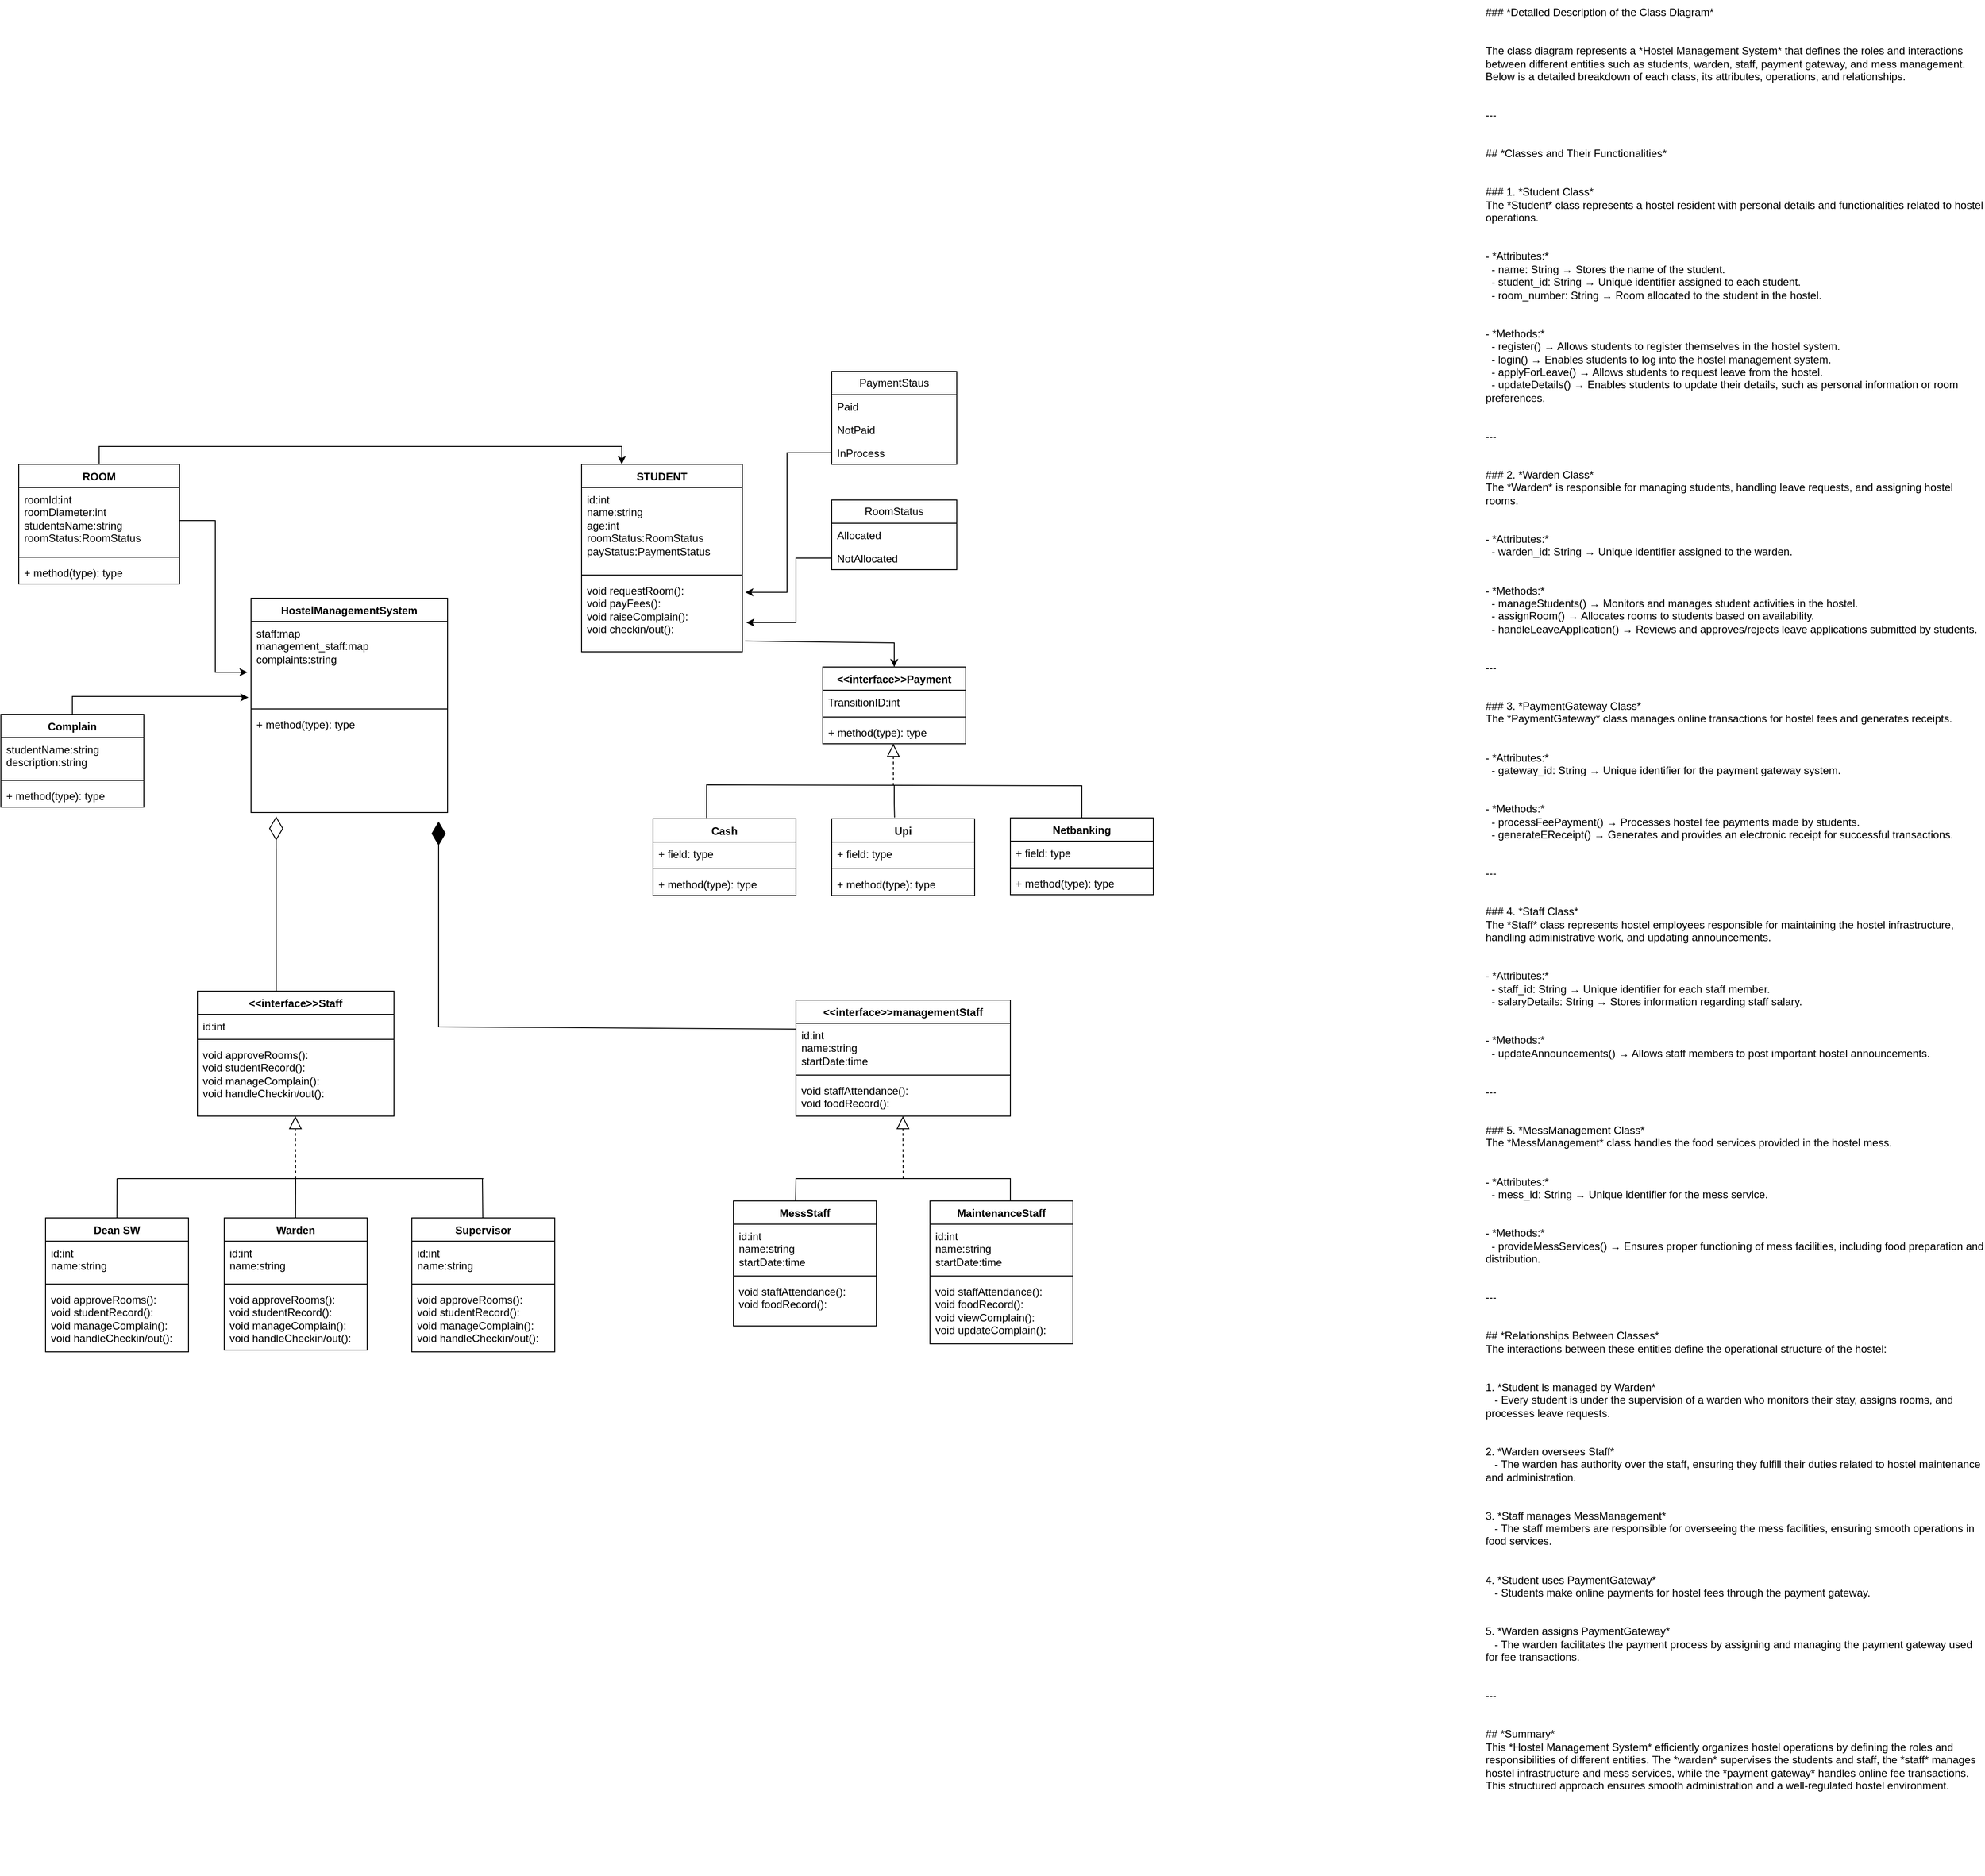 <mxfile version="26.1.3">
  <diagram name="Page-1" id="gjvbpXIEJddazEKAtwgd">
    <mxGraphModel dx="2564" dy="2354" grid="1" gridSize="10" guides="1" tooltips="1" connect="1" arrows="1" fold="1" page="1" pageScale="1" pageWidth="850" pageHeight="1100" math="0" shadow="0">
      <root>
        <mxCell id="0" />
        <mxCell id="1" parent="0" />
        <mxCell id="J322TNgrNjUC8HG3I5kC-1" value="STUDENT&lt;div&gt;&lt;br&gt;&lt;/div&gt;" style="swimlane;fontStyle=1;align=center;verticalAlign=top;childLayout=stackLayout;horizontal=1;startSize=26;horizontalStack=0;resizeParent=1;resizeParentMax=0;resizeLast=0;collapsible=1;marginBottom=0;whiteSpace=wrap;html=1;" parent="1" vertex="1">
          <mxGeometry x="1280" y="-480" width="180" height="210" as="geometry" />
        </mxCell>
        <mxCell id="J322TNgrNjUC8HG3I5kC-2" value="id:int&lt;div&gt;name:string&lt;/div&gt;&lt;div&gt;age:int&lt;/div&gt;&lt;div&gt;roomStatus:RoomStatus&lt;/div&gt;&lt;div&gt;payStatus:PaymentStatus&lt;/div&gt;&lt;div&gt;&lt;br&gt;&lt;/div&gt;" style="text;strokeColor=none;fillColor=none;align=left;verticalAlign=top;spacingLeft=4;spacingRight=4;overflow=hidden;rotatable=0;points=[[0,0.5],[1,0.5]];portConstraint=eastwest;whiteSpace=wrap;html=1;" parent="J322TNgrNjUC8HG3I5kC-1" vertex="1">
          <mxGeometry y="26" width="180" height="94" as="geometry" />
        </mxCell>
        <mxCell id="J322TNgrNjUC8HG3I5kC-3" value="" style="line;strokeWidth=1;fillColor=none;align=left;verticalAlign=middle;spacingTop=-1;spacingLeft=3;spacingRight=3;rotatable=0;labelPosition=right;points=[];portConstraint=eastwest;strokeColor=inherit;" parent="J322TNgrNjUC8HG3I5kC-1" vertex="1">
          <mxGeometry y="120" width="180" height="8" as="geometry" />
        </mxCell>
        <mxCell id="J322TNgrNjUC8HG3I5kC-4" value="void requestRoom():&lt;div&gt;void payFees():&lt;/div&gt;&lt;div&gt;void raiseComplain():&lt;/div&gt;&lt;div&gt;void checkin/out():&lt;/div&gt;&lt;div&gt;&lt;br&gt;&lt;/div&gt;" style="text;strokeColor=none;fillColor=none;align=left;verticalAlign=top;spacingLeft=4;spacingRight=4;overflow=hidden;rotatable=0;points=[[0,0.5],[1,0.5]];portConstraint=eastwest;whiteSpace=wrap;html=1;" parent="J322TNgrNjUC8HG3I5kC-1" vertex="1">
          <mxGeometry y="128" width="180" height="82" as="geometry" />
        </mxCell>
        <mxCell id="J322TNgrNjUC8HG3I5kC-6" value="&amp;lt;&amp;lt;interface&amp;gt;&amp;gt;Staff" style="swimlane;fontStyle=1;align=center;verticalAlign=top;childLayout=stackLayout;horizontal=1;startSize=26;horizontalStack=0;resizeParent=1;resizeParentMax=0;resizeLast=0;collapsible=1;marginBottom=0;whiteSpace=wrap;html=1;" parent="1" vertex="1">
          <mxGeometry x="850" y="110" width="220" height="140" as="geometry" />
        </mxCell>
        <mxCell id="J322TNgrNjUC8HG3I5kC-7" value="id:int&lt;div&gt;&lt;br&gt;&lt;/div&gt;" style="text;strokeColor=none;fillColor=none;align=left;verticalAlign=top;spacingLeft=4;spacingRight=4;overflow=hidden;rotatable=0;points=[[0,0.5],[1,0.5]];portConstraint=eastwest;whiteSpace=wrap;html=1;" parent="J322TNgrNjUC8HG3I5kC-6" vertex="1">
          <mxGeometry y="26" width="220" height="24" as="geometry" />
        </mxCell>
        <mxCell id="J322TNgrNjUC8HG3I5kC-8" value="" style="line;strokeWidth=1;fillColor=none;align=left;verticalAlign=middle;spacingTop=-1;spacingLeft=3;spacingRight=3;rotatable=0;labelPosition=right;points=[];portConstraint=eastwest;strokeColor=inherit;" parent="J322TNgrNjUC8HG3I5kC-6" vertex="1">
          <mxGeometry y="50" width="220" height="8" as="geometry" />
        </mxCell>
        <mxCell id="J322TNgrNjUC8HG3I5kC-9" value="void approveRooms():&lt;div&gt;void studentRecord():&lt;/div&gt;&lt;div&gt;void manageComplain():&lt;/div&gt;&lt;div&gt;void handleCheckin/out():&lt;/div&gt;" style="text;strokeColor=none;fillColor=none;align=left;verticalAlign=top;spacingLeft=4;spacingRight=4;overflow=hidden;rotatable=0;points=[[0,0.5],[1,0.5]];portConstraint=eastwest;whiteSpace=wrap;html=1;" parent="J322TNgrNjUC8HG3I5kC-6" vertex="1">
          <mxGeometry y="58" width="220" height="82" as="geometry" />
        </mxCell>
        <mxCell id="J322TNgrNjUC8HG3I5kC-10" value="Dean SW" style="swimlane;fontStyle=1;align=center;verticalAlign=top;childLayout=stackLayout;horizontal=1;startSize=26;horizontalStack=0;resizeParent=1;resizeParentMax=0;resizeLast=0;collapsible=1;marginBottom=0;whiteSpace=wrap;html=1;" parent="1" vertex="1">
          <mxGeometry x="680" y="364" width="160" height="150" as="geometry" />
        </mxCell>
        <mxCell id="J322TNgrNjUC8HG3I5kC-11" value="id:int&lt;div&gt;name:string&lt;/div&gt;&lt;div&gt;&lt;br&gt;&lt;/div&gt;" style="text;strokeColor=none;fillColor=none;align=left;verticalAlign=top;spacingLeft=4;spacingRight=4;overflow=hidden;rotatable=0;points=[[0,0.5],[1,0.5]];portConstraint=eastwest;whiteSpace=wrap;html=1;" parent="J322TNgrNjUC8HG3I5kC-10" vertex="1">
          <mxGeometry y="26" width="160" height="44" as="geometry" />
        </mxCell>
        <mxCell id="J322TNgrNjUC8HG3I5kC-12" value="" style="line;strokeWidth=1;fillColor=none;align=left;verticalAlign=middle;spacingTop=-1;spacingLeft=3;spacingRight=3;rotatable=0;labelPosition=right;points=[];portConstraint=eastwest;strokeColor=inherit;" parent="J322TNgrNjUC8HG3I5kC-10" vertex="1">
          <mxGeometry y="70" width="160" height="8" as="geometry" />
        </mxCell>
        <mxCell id="J322TNgrNjUC8HG3I5kC-13" value="void approveRooms():&lt;div&gt;void studentRecord():&lt;/div&gt;&lt;div&gt;void manageComplain():&lt;/div&gt;&lt;div&gt;void handleCheckin/out():&lt;/div&gt;" style="text;strokeColor=none;fillColor=none;align=left;verticalAlign=top;spacingLeft=4;spacingRight=4;overflow=hidden;rotatable=0;points=[[0,0.5],[1,0.5]];portConstraint=eastwest;whiteSpace=wrap;html=1;" parent="J322TNgrNjUC8HG3I5kC-10" vertex="1">
          <mxGeometry y="78" width="160" height="72" as="geometry" />
        </mxCell>
        <mxCell id="J322TNgrNjUC8HG3I5kC-14" value="Warden" style="swimlane;fontStyle=1;align=center;verticalAlign=top;childLayout=stackLayout;horizontal=1;startSize=26;horizontalStack=0;resizeParent=1;resizeParentMax=0;resizeLast=0;collapsible=1;marginBottom=0;whiteSpace=wrap;html=1;" parent="1" vertex="1">
          <mxGeometry x="880" y="364" width="160" height="148" as="geometry" />
        </mxCell>
        <mxCell id="J322TNgrNjUC8HG3I5kC-15" value="id:int&lt;div&gt;name:string&lt;/div&gt;" style="text;strokeColor=none;fillColor=none;align=left;verticalAlign=top;spacingLeft=4;spacingRight=4;overflow=hidden;rotatable=0;points=[[0,0.5],[1,0.5]];portConstraint=eastwest;whiteSpace=wrap;html=1;" parent="J322TNgrNjUC8HG3I5kC-14" vertex="1">
          <mxGeometry y="26" width="160" height="44" as="geometry" />
        </mxCell>
        <mxCell id="J322TNgrNjUC8HG3I5kC-16" value="" style="line;strokeWidth=1;fillColor=none;align=left;verticalAlign=middle;spacingTop=-1;spacingLeft=3;spacingRight=3;rotatable=0;labelPosition=right;points=[];portConstraint=eastwest;strokeColor=inherit;" parent="J322TNgrNjUC8HG3I5kC-14" vertex="1">
          <mxGeometry y="70" width="160" height="8" as="geometry" />
        </mxCell>
        <mxCell id="J322TNgrNjUC8HG3I5kC-17" value="void approveRooms():&lt;div&gt;void studentRecord():&lt;/div&gt;&lt;div&gt;void manageComplain():&lt;/div&gt;&lt;div&gt;void handleCheckin/out():&lt;/div&gt;" style="text;strokeColor=none;fillColor=none;align=left;verticalAlign=top;spacingLeft=4;spacingRight=4;overflow=hidden;rotatable=0;points=[[0,0.5],[1,0.5]];portConstraint=eastwest;whiteSpace=wrap;html=1;" parent="J322TNgrNjUC8HG3I5kC-14" vertex="1">
          <mxGeometry y="78" width="160" height="70" as="geometry" />
        </mxCell>
        <mxCell id="J322TNgrNjUC8HG3I5kC-18" value="Supervisor" style="swimlane;fontStyle=1;align=center;verticalAlign=top;childLayout=stackLayout;horizontal=1;startSize=26;horizontalStack=0;resizeParent=1;resizeParentMax=0;resizeLast=0;collapsible=1;marginBottom=0;whiteSpace=wrap;html=1;" parent="1" vertex="1">
          <mxGeometry x="1090" y="364" width="160" height="150" as="geometry" />
        </mxCell>
        <mxCell id="J322TNgrNjUC8HG3I5kC-19" value="id:int&lt;div&gt;name:string&lt;/div&gt;" style="text;strokeColor=none;fillColor=none;align=left;verticalAlign=top;spacingLeft=4;spacingRight=4;overflow=hidden;rotatable=0;points=[[0,0.5],[1,0.5]];portConstraint=eastwest;whiteSpace=wrap;html=1;" parent="J322TNgrNjUC8HG3I5kC-18" vertex="1">
          <mxGeometry y="26" width="160" height="44" as="geometry" />
        </mxCell>
        <mxCell id="J322TNgrNjUC8HG3I5kC-20" value="" style="line;strokeWidth=1;fillColor=none;align=left;verticalAlign=middle;spacingTop=-1;spacingLeft=3;spacingRight=3;rotatable=0;labelPosition=right;points=[];portConstraint=eastwest;strokeColor=inherit;" parent="J322TNgrNjUC8HG3I5kC-18" vertex="1">
          <mxGeometry y="70" width="160" height="8" as="geometry" />
        </mxCell>
        <mxCell id="J322TNgrNjUC8HG3I5kC-21" value="void approveRooms():&lt;div&gt;void studentRecord():&lt;/div&gt;&lt;div&gt;void manageComplain():&lt;/div&gt;&lt;div&gt;void handleCheckin/out():&lt;/div&gt;" style="text;strokeColor=none;fillColor=none;align=left;verticalAlign=top;spacingLeft=4;spacingRight=4;overflow=hidden;rotatable=0;points=[[0,0.5],[1,0.5]];portConstraint=eastwest;whiteSpace=wrap;html=1;" parent="J322TNgrNjUC8HG3I5kC-18" vertex="1">
          <mxGeometry y="78" width="160" height="72" as="geometry" />
        </mxCell>
        <mxCell id="J322TNgrNjUC8HG3I5kC-22" value="" style="endArrow=none;html=1;rounded=0;" parent="1" edge="1">
          <mxGeometry width="50" height="50" relative="1" as="geometry">
            <mxPoint x="760" y="320" as="sourcePoint" />
            <mxPoint x="1170" y="320" as="targetPoint" />
          </mxGeometry>
        </mxCell>
        <mxCell id="J322TNgrNjUC8HG3I5kC-23" value="" style="endArrow=none;html=1;rounded=0;" parent="1" edge="1">
          <mxGeometry width="50" height="50" relative="1" as="geometry">
            <mxPoint x="759.89" y="364" as="sourcePoint" />
            <mxPoint x="760" y="320" as="targetPoint" />
          </mxGeometry>
        </mxCell>
        <mxCell id="J322TNgrNjUC8HG3I5kC-24" value="" style="endArrow=none;html=1;rounded=0;" parent="1" edge="1">
          <mxGeometry width="50" height="50" relative="1" as="geometry">
            <mxPoint x="959.89" y="364" as="sourcePoint" />
            <mxPoint x="960" y="320" as="targetPoint" />
          </mxGeometry>
        </mxCell>
        <mxCell id="J322TNgrNjUC8HG3I5kC-25" value="" style="endArrow=none;html=1;rounded=0;" parent="1" edge="1">
          <mxGeometry width="50" height="50" relative="1" as="geometry">
            <mxPoint x="1169.44" y="364" as="sourcePoint" />
            <mxPoint x="1169" y="320" as="targetPoint" />
          </mxGeometry>
        </mxCell>
        <mxCell id="J322TNgrNjUC8HG3I5kC-26" value="" style="endArrow=block;dashed=1;endFill=0;endSize=12;html=1;rounded=0;" parent="1" edge="1">
          <mxGeometry width="160" relative="1" as="geometry">
            <mxPoint x="960" y="320" as="sourcePoint" />
            <mxPoint x="959.58" y="250" as="targetPoint" />
          </mxGeometry>
        </mxCell>
        <mxCell id="J322TNgrNjUC8HG3I5kC-27" value="&amp;lt;&amp;lt;interface&amp;gt;&amp;gt;managementStaff" style="swimlane;fontStyle=1;align=center;verticalAlign=top;childLayout=stackLayout;horizontal=1;startSize=26;horizontalStack=0;resizeParent=1;resizeParentMax=0;resizeLast=0;collapsible=1;marginBottom=0;whiteSpace=wrap;html=1;" parent="1" vertex="1">
          <mxGeometry x="1520" y="120" width="240" height="130" as="geometry" />
        </mxCell>
        <mxCell id="J322TNgrNjUC8HG3I5kC-28" value="id:int&lt;div&gt;name:string&lt;/div&gt;&lt;div&gt;startDate:time&lt;/div&gt;" style="text;strokeColor=none;fillColor=none;align=left;verticalAlign=top;spacingLeft=4;spacingRight=4;overflow=hidden;rotatable=0;points=[[0,0.5],[1,0.5]];portConstraint=eastwest;whiteSpace=wrap;html=1;" parent="J322TNgrNjUC8HG3I5kC-27" vertex="1">
          <mxGeometry y="26" width="240" height="54" as="geometry" />
        </mxCell>
        <mxCell id="J322TNgrNjUC8HG3I5kC-29" value="" style="line;strokeWidth=1;fillColor=none;align=left;verticalAlign=middle;spacingTop=-1;spacingLeft=3;spacingRight=3;rotatable=0;labelPosition=right;points=[];portConstraint=eastwest;strokeColor=inherit;" parent="J322TNgrNjUC8HG3I5kC-27" vertex="1">
          <mxGeometry y="80" width="240" height="8" as="geometry" />
        </mxCell>
        <mxCell id="J322TNgrNjUC8HG3I5kC-30" value="void staffAttendance():&lt;div&gt;void foodRecord():&lt;/div&gt;" style="text;strokeColor=none;fillColor=none;align=left;verticalAlign=top;spacingLeft=4;spacingRight=4;overflow=hidden;rotatable=0;points=[[0,0.5],[1,0.5]];portConstraint=eastwest;whiteSpace=wrap;html=1;" parent="J322TNgrNjUC8HG3I5kC-27" vertex="1">
          <mxGeometry y="88" width="240" height="42" as="geometry" />
        </mxCell>
        <mxCell id="J322TNgrNjUC8HG3I5kC-31" value="MessStaff" style="swimlane;fontStyle=1;align=center;verticalAlign=top;childLayout=stackLayout;horizontal=1;startSize=26;horizontalStack=0;resizeParent=1;resizeParentMax=0;resizeLast=0;collapsible=1;marginBottom=0;whiteSpace=wrap;html=1;" parent="1" vertex="1">
          <mxGeometry x="1450" y="345" width="160" height="140" as="geometry" />
        </mxCell>
        <mxCell id="J322TNgrNjUC8HG3I5kC-32" value="id:int&lt;div&gt;name:string&lt;/div&gt;&lt;div&gt;startDate:time&lt;/div&gt;" style="text;strokeColor=none;fillColor=none;align=left;verticalAlign=top;spacingLeft=4;spacingRight=4;overflow=hidden;rotatable=0;points=[[0,0.5],[1,0.5]];portConstraint=eastwest;whiteSpace=wrap;html=1;" parent="J322TNgrNjUC8HG3I5kC-31" vertex="1">
          <mxGeometry y="26" width="160" height="54" as="geometry" />
        </mxCell>
        <mxCell id="J322TNgrNjUC8HG3I5kC-33" value="" style="line;strokeWidth=1;fillColor=none;align=left;verticalAlign=middle;spacingTop=-1;spacingLeft=3;spacingRight=3;rotatable=0;labelPosition=right;points=[];portConstraint=eastwest;strokeColor=inherit;" parent="J322TNgrNjUC8HG3I5kC-31" vertex="1">
          <mxGeometry y="80" width="160" height="8" as="geometry" />
        </mxCell>
        <mxCell id="J322TNgrNjUC8HG3I5kC-34" value="void staffAttendance():&lt;div&gt;void foodRecord():&lt;/div&gt;" style="text;strokeColor=none;fillColor=none;align=left;verticalAlign=top;spacingLeft=4;spacingRight=4;overflow=hidden;rotatable=0;points=[[0,0.5],[1,0.5]];portConstraint=eastwest;whiteSpace=wrap;html=1;" parent="J322TNgrNjUC8HG3I5kC-31" vertex="1">
          <mxGeometry y="88" width="160" height="52" as="geometry" />
        </mxCell>
        <mxCell id="J322TNgrNjUC8HG3I5kC-35" value="MaintenanceStaff&lt;div&gt;&lt;br style=&quot;font-weight: 400;&quot;&gt;&lt;/div&gt;" style="swimlane;fontStyle=1;align=center;verticalAlign=top;childLayout=stackLayout;horizontal=1;startSize=26;horizontalStack=0;resizeParent=1;resizeParentMax=0;resizeLast=0;collapsible=1;marginBottom=0;whiteSpace=wrap;html=1;" parent="1" vertex="1">
          <mxGeometry x="1670" y="345" width="160" height="160" as="geometry" />
        </mxCell>
        <mxCell id="J322TNgrNjUC8HG3I5kC-36" value="id:int&lt;div&gt;name:string&lt;/div&gt;&lt;div&gt;startDate:time&lt;/div&gt;" style="text;strokeColor=none;fillColor=none;align=left;verticalAlign=top;spacingLeft=4;spacingRight=4;overflow=hidden;rotatable=0;points=[[0,0.5],[1,0.5]];portConstraint=eastwest;whiteSpace=wrap;html=1;" parent="J322TNgrNjUC8HG3I5kC-35" vertex="1">
          <mxGeometry y="26" width="160" height="54" as="geometry" />
        </mxCell>
        <mxCell id="J322TNgrNjUC8HG3I5kC-37" value="" style="line;strokeWidth=1;fillColor=none;align=left;verticalAlign=middle;spacingTop=-1;spacingLeft=3;spacingRight=3;rotatable=0;labelPosition=right;points=[];portConstraint=eastwest;strokeColor=inherit;" parent="J322TNgrNjUC8HG3I5kC-35" vertex="1">
          <mxGeometry y="80" width="160" height="8" as="geometry" />
        </mxCell>
        <mxCell id="J322TNgrNjUC8HG3I5kC-38" value="void staffAttendance():&lt;div&gt;void foodRecord():&lt;/div&gt;&lt;div&gt;void viewComplain():&lt;/div&gt;&lt;div&gt;void updateComplain():&lt;/div&gt;" style="text;strokeColor=none;fillColor=none;align=left;verticalAlign=top;spacingLeft=4;spacingRight=4;overflow=hidden;rotatable=0;points=[[0,0.5],[1,0.5]];portConstraint=eastwest;whiteSpace=wrap;html=1;" parent="J322TNgrNjUC8HG3I5kC-35" vertex="1">
          <mxGeometry y="88" width="160" height="72" as="geometry" />
        </mxCell>
        <mxCell id="J322TNgrNjUC8HG3I5kC-39" value="" style="endArrow=none;html=1;rounded=0;exitX=0.435;exitY=0.002;exitDx=0;exitDy=0;exitPerimeter=0;" parent="1" source="J322TNgrNjUC8HG3I5kC-31" edge="1">
          <mxGeometry width="50" height="50" relative="1" as="geometry">
            <mxPoint x="1520" y="340" as="sourcePoint" />
            <mxPoint x="1760" y="345" as="targetPoint" />
            <Array as="points">
              <mxPoint x="1520" y="320" />
              <mxPoint x="1760" y="320" />
            </Array>
          </mxGeometry>
        </mxCell>
        <mxCell id="J322TNgrNjUC8HG3I5kC-40" value="" style="endArrow=block;dashed=1;endFill=0;endSize=12;html=1;rounded=0;" parent="1" edge="1">
          <mxGeometry width="160" relative="1" as="geometry">
            <mxPoint x="1640" y="320" as="sourcePoint" />
            <mxPoint x="1639.71" y="250" as="targetPoint" />
          </mxGeometry>
        </mxCell>
        <mxCell id="J322TNgrNjUC8HG3I5kC-41" value="RoomStatus" style="swimlane;fontStyle=0;childLayout=stackLayout;horizontal=1;startSize=26;fillColor=none;horizontalStack=0;resizeParent=1;resizeParentMax=0;resizeLast=0;collapsible=1;marginBottom=0;whiteSpace=wrap;html=1;" parent="1" vertex="1">
          <mxGeometry x="1560" y="-440" width="140" height="78" as="geometry" />
        </mxCell>
        <mxCell id="J322TNgrNjUC8HG3I5kC-42" value="Allocated" style="text;strokeColor=none;fillColor=none;align=left;verticalAlign=top;spacingLeft=4;spacingRight=4;overflow=hidden;rotatable=0;points=[[0,0.5],[1,0.5]];portConstraint=eastwest;whiteSpace=wrap;html=1;" parent="J322TNgrNjUC8HG3I5kC-41" vertex="1">
          <mxGeometry y="26" width="140" height="26" as="geometry" />
        </mxCell>
        <mxCell id="J322TNgrNjUC8HG3I5kC-44" value="NotAllocated" style="text;strokeColor=none;fillColor=none;align=left;verticalAlign=top;spacingLeft=4;spacingRight=4;overflow=hidden;rotatable=0;points=[[0,0.5],[1,0.5]];portConstraint=eastwest;whiteSpace=wrap;html=1;" parent="J322TNgrNjUC8HG3I5kC-41" vertex="1">
          <mxGeometry y="52" width="140" height="26" as="geometry" />
        </mxCell>
        <mxCell id="J322TNgrNjUC8HG3I5kC-45" value="PaymentStaus" style="swimlane;fontStyle=0;childLayout=stackLayout;horizontal=1;startSize=26;fillColor=none;horizontalStack=0;resizeParent=1;resizeParentMax=0;resizeLast=0;collapsible=1;marginBottom=0;whiteSpace=wrap;html=1;" parent="1" vertex="1">
          <mxGeometry x="1560" y="-584" width="140" height="104" as="geometry" />
        </mxCell>
        <mxCell id="J322TNgrNjUC8HG3I5kC-46" value="Paid" style="text;strokeColor=none;fillColor=none;align=left;verticalAlign=top;spacingLeft=4;spacingRight=4;overflow=hidden;rotatable=0;points=[[0,0.5],[1,0.5]];portConstraint=eastwest;whiteSpace=wrap;html=1;" parent="J322TNgrNjUC8HG3I5kC-45" vertex="1">
          <mxGeometry y="26" width="140" height="26" as="geometry" />
        </mxCell>
        <mxCell id="J322TNgrNjUC8HG3I5kC-47" value="NotPaid" style="text;strokeColor=none;fillColor=none;align=left;verticalAlign=top;spacingLeft=4;spacingRight=4;overflow=hidden;rotatable=0;points=[[0,0.5],[1,0.5]];portConstraint=eastwest;whiteSpace=wrap;html=1;" parent="J322TNgrNjUC8HG3I5kC-45" vertex="1">
          <mxGeometry y="52" width="140" height="26" as="geometry" />
        </mxCell>
        <mxCell id="J322TNgrNjUC8HG3I5kC-48" value="InProcess" style="text;strokeColor=none;fillColor=none;align=left;verticalAlign=top;spacingLeft=4;spacingRight=4;overflow=hidden;rotatable=0;points=[[0,0.5],[1,0.5]];portConstraint=eastwest;whiteSpace=wrap;html=1;" parent="J322TNgrNjUC8HG3I5kC-45" vertex="1">
          <mxGeometry y="78" width="140" height="26" as="geometry" />
        </mxCell>
        <mxCell id="BbeIeWO8TUTED8D2sxRe-11" style="edgeStyle=orthogonalEdgeStyle;rounded=0;orthogonalLoop=1;jettySize=auto;html=1;exitX=0.5;exitY=0;exitDx=0;exitDy=0;entryX=0.25;entryY=0;entryDx=0;entryDy=0;" edge="1" parent="1" source="J322TNgrNjUC8HG3I5kC-49" target="J322TNgrNjUC8HG3I5kC-1">
          <mxGeometry relative="1" as="geometry" />
        </mxCell>
        <mxCell id="J322TNgrNjUC8HG3I5kC-49" value="ROOM" style="swimlane;fontStyle=1;align=center;verticalAlign=top;childLayout=stackLayout;horizontal=1;startSize=26;horizontalStack=0;resizeParent=1;resizeParentMax=0;resizeLast=0;collapsible=1;marginBottom=0;whiteSpace=wrap;html=1;" parent="1" vertex="1">
          <mxGeometry x="650" y="-480" width="180" height="134" as="geometry" />
        </mxCell>
        <mxCell id="J322TNgrNjUC8HG3I5kC-50" value="roomId:int&lt;div&gt;roomDiameter:int&lt;/div&gt;&lt;div&gt;studentsName:string&lt;/div&gt;&lt;div&gt;roomStatus:RoomStatus&lt;/div&gt;" style="text;strokeColor=none;fillColor=none;align=left;verticalAlign=top;spacingLeft=4;spacingRight=4;overflow=hidden;rotatable=0;points=[[0,0.5],[1,0.5]];portConstraint=eastwest;whiteSpace=wrap;html=1;" parent="J322TNgrNjUC8HG3I5kC-49" vertex="1">
          <mxGeometry y="26" width="180" height="74" as="geometry" />
        </mxCell>
        <mxCell id="J322TNgrNjUC8HG3I5kC-51" value="" style="line;strokeWidth=1;fillColor=none;align=left;verticalAlign=middle;spacingTop=-1;spacingLeft=3;spacingRight=3;rotatable=0;labelPosition=right;points=[];portConstraint=eastwest;strokeColor=inherit;" parent="J322TNgrNjUC8HG3I5kC-49" vertex="1">
          <mxGeometry y="100" width="180" height="8" as="geometry" />
        </mxCell>
        <mxCell id="J322TNgrNjUC8HG3I5kC-52" value="+ method(type): type" style="text;strokeColor=none;fillColor=none;align=left;verticalAlign=top;spacingLeft=4;spacingRight=4;overflow=hidden;rotatable=0;points=[[0,0.5],[1,0.5]];portConstraint=eastwest;whiteSpace=wrap;html=1;" parent="J322TNgrNjUC8HG3I5kC-49" vertex="1">
          <mxGeometry y="108" width="180" height="26" as="geometry" />
        </mxCell>
        <mxCell id="J322TNgrNjUC8HG3I5kC-53" value="Complain" style="swimlane;fontStyle=1;align=center;verticalAlign=top;childLayout=stackLayout;horizontal=1;startSize=26;horizontalStack=0;resizeParent=1;resizeParentMax=0;resizeLast=0;collapsible=1;marginBottom=0;whiteSpace=wrap;html=1;" parent="1" vertex="1">
          <mxGeometry x="630" y="-200" width="160" height="104" as="geometry" />
        </mxCell>
        <mxCell id="J322TNgrNjUC8HG3I5kC-54" value="studentName:string&lt;div&gt;description:string&lt;/div&gt;" style="text;strokeColor=none;fillColor=none;align=left;verticalAlign=top;spacingLeft=4;spacingRight=4;overflow=hidden;rotatable=0;points=[[0,0.5],[1,0.5]];portConstraint=eastwest;whiteSpace=wrap;html=1;" parent="J322TNgrNjUC8HG3I5kC-53" vertex="1">
          <mxGeometry y="26" width="160" height="44" as="geometry" />
        </mxCell>
        <mxCell id="J322TNgrNjUC8HG3I5kC-55" value="" style="line;strokeWidth=1;fillColor=none;align=left;verticalAlign=middle;spacingTop=-1;spacingLeft=3;spacingRight=3;rotatable=0;labelPosition=right;points=[];portConstraint=eastwest;strokeColor=inherit;" parent="J322TNgrNjUC8HG3I5kC-53" vertex="1">
          <mxGeometry y="70" width="160" height="8" as="geometry" />
        </mxCell>
        <mxCell id="J322TNgrNjUC8HG3I5kC-56" value="+ method(type): type" style="text;strokeColor=none;fillColor=none;align=left;verticalAlign=top;spacingLeft=4;spacingRight=4;overflow=hidden;rotatable=0;points=[[0,0.5],[1,0.5]];portConstraint=eastwest;whiteSpace=wrap;html=1;" parent="J322TNgrNjUC8HG3I5kC-53" vertex="1">
          <mxGeometry y="78" width="160" height="26" as="geometry" />
        </mxCell>
        <mxCell id="J322TNgrNjUC8HG3I5kC-57" value="&amp;lt;&amp;lt;interface&amp;gt;&amp;gt;Payment" style="swimlane;fontStyle=1;align=center;verticalAlign=top;childLayout=stackLayout;horizontal=1;startSize=26;horizontalStack=0;resizeParent=1;resizeParentMax=0;resizeLast=0;collapsible=1;marginBottom=0;whiteSpace=wrap;html=1;" parent="1" vertex="1">
          <mxGeometry x="1550" y="-253" width="160" height="86" as="geometry" />
        </mxCell>
        <mxCell id="J322TNgrNjUC8HG3I5kC-58" value="TransitionID:int" style="text;strokeColor=none;fillColor=none;align=left;verticalAlign=top;spacingLeft=4;spacingRight=4;overflow=hidden;rotatable=0;points=[[0,0.5],[1,0.5]];portConstraint=eastwest;whiteSpace=wrap;html=1;" parent="J322TNgrNjUC8HG3I5kC-57" vertex="1">
          <mxGeometry y="26" width="160" height="26" as="geometry" />
        </mxCell>
        <mxCell id="J322TNgrNjUC8HG3I5kC-59" value="" style="line;strokeWidth=1;fillColor=none;align=left;verticalAlign=middle;spacingTop=-1;spacingLeft=3;spacingRight=3;rotatable=0;labelPosition=right;points=[];portConstraint=eastwest;strokeColor=inherit;" parent="J322TNgrNjUC8HG3I5kC-57" vertex="1">
          <mxGeometry y="52" width="160" height="8" as="geometry" />
        </mxCell>
        <mxCell id="J322TNgrNjUC8HG3I5kC-60" value="+ method(type): type" style="text;strokeColor=none;fillColor=none;align=left;verticalAlign=top;spacingLeft=4;spacingRight=4;overflow=hidden;rotatable=0;points=[[0,0.5],[1,0.5]];portConstraint=eastwest;whiteSpace=wrap;html=1;" parent="J322TNgrNjUC8HG3I5kC-57" vertex="1">
          <mxGeometry y="60" width="160" height="26" as="geometry" />
        </mxCell>
        <mxCell id="J322TNgrNjUC8HG3I5kC-61" value="Cash" style="swimlane;fontStyle=1;align=center;verticalAlign=top;childLayout=stackLayout;horizontal=1;startSize=26;horizontalStack=0;resizeParent=1;resizeParentMax=0;resizeLast=0;collapsible=1;marginBottom=0;whiteSpace=wrap;html=1;" parent="1" vertex="1">
          <mxGeometry x="1360" y="-83" width="160" height="86" as="geometry" />
        </mxCell>
        <mxCell id="J322TNgrNjUC8HG3I5kC-62" value="+ field: type" style="text;strokeColor=none;fillColor=none;align=left;verticalAlign=top;spacingLeft=4;spacingRight=4;overflow=hidden;rotatable=0;points=[[0,0.5],[1,0.5]];portConstraint=eastwest;whiteSpace=wrap;html=1;" parent="J322TNgrNjUC8HG3I5kC-61" vertex="1">
          <mxGeometry y="26" width="160" height="26" as="geometry" />
        </mxCell>
        <mxCell id="J322TNgrNjUC8HG3I5kC-63" value="" style="line;strokeWidth=1;fillColor=none;align=left;verticalAlign=middle;spacingTop=-1;spacingLeft=3;spacingRight=3;rotatable=0;labelPosition=right;points=[];portConstraint=eastwest;strokeColor=inherit;" parent="J322TNgrNjUC8HG3I5kC-61" vertex="1">
          <mxGeometry y="52" width="160" height="8" as="geometry" />
        </mxCell>
        <mxCell id="J322TNgrNjUC8HG3I5kC-64" value="+ method(type): type" style="text;strokeColor=none;fillColor=none;align=left;verticalAlign=top;spacingLeft=4;spacingRight=4;overflow=hidden;rotatable=0;points=[[0,0.5],[1,0.5]];portConstraint=eastwest;whiteSpace=wrap;html=1;" parent="J322TNgrNjUC8HG3I5kC-61" vertex="1">
          <mxGeometry y="60" width="160" height="26" as="geometry" />
        </mxCell>
        <mxCell id="J322TNgrNjUC8HG3I5kC-65" value="Upi" style="swimlane;fontStyle=1;align=center;verticalAlign=top;childLayout=stackLayout;horizontal=1;startSize=26;horizontalStack=0;resizeParent=1;resizeParentMax=0;resizeLast=0;collapsible=1;marginBottom=0;whiteSpace=wrap;html=1;" parent="1" vertex="1">
          <mxGeometry x="1560" y="-83" width="160" height="86" as="geometry" />
        </mxCell>
        <mxCell id="J322TNgrNjUC8HG3I5kC-66" value="+ field: type" style="text;strokeColor=none;fillColor=none;align=left;verticalAlign=top;spacingLeft=4;spacingRight=4;overflow=hidden;rotatable=0;points=[[0,0.5],[1,0.5]];portConstraint=eastwest;whiteSpace=wrap;html=1;" parent="J322TNgrNjUC8HG3I5kC-65" vertex="1">
          <mxGeometry y="26" width="160" height="26" as="geometry" />
        </mxCell>
        <mxCell id="J322TNgrNjUC8HG3I5kC-67" value="" style="line;strokeWidth=1;fillColor=none;align=left;verticalAlign=middle;spacingTop=-1;spacingLeft=3;spacingRight=3;rotatable=0;labelPosition=right;points=[];portConstraint=eastwest;strokeColor=inherit;" parent="J322TNgrNjUC8HG3I5kC-65" vertex="1">
          <mxGeometry y="52" width="160" height="8" as="geometry" />
        </mxCell>
        <mxCell id="J322TNgrNjUC8HG3I5kC-68" value="+ method(type): type" style="text;strokeColor=none;fillColor=none;align=left;verticalAlign=top;spacingLeft=4;spacingRight=4;overflow=hidden;rotatable=0;points=[[0,0.5],[1,0.5]];portConstraint=eastwest;whiteSpace=wrap;html=1;" parent="J322TNgrNjUC8HG3I5kC-65" vertex="1">
          <mxGeometry y="60" width="160" height="26" as="geometry" />
        </mxCell>
        <mxCell id="J322TNgrNjUC8HG3I5kC-69" value="Netbanking" style="swimlane;fontStyle=1;align=center;verticalAlign=top;childLayout=stackLayout;horizontal=1;startSize=26;horizontalStack=0;resizeParent=1;resizeParentMax=0;resizeLast=0;collapsible=1;marginBottom=0;whiteSpace=wrap;html=1;" parent="1" vertex="1">
          <mxGeometry x="1760" y="-84" width="160" height="86" as="geometry" />
        </mxCell>
        <mxCell id="J322TNgrNjUC8HG3I5kC-70" value="+ field: type" style="text;strokeColor=none;fillColor=none;align=left;verticalAlign=top;spacingLeft=4;spacingRight=4;overflow=hidden;rotatable=0;points=[[0,0.5],[1,0.5]];portConstraint=eastwest;whiteSpace=wrap;html=1;" parent="J322TNgrNjUC8HG3I5kC-69" vertex="1">
          <mxGeometry y="26" width="160" height="26" as="geometry" />
        </mxCell>
        <mxCell id="J322TNgrNjUC8HG3I5kC-71" value="" style="line;strokeWidth=1;fillColor=none;align=left;verticalAlign=middle;spacingTop=-1;spacingLeft=3;spacingRight=3;rotatable=0;labelPosition=right;points=[];portConstraint=eastwest;strokeColor=inherit;" parent="J322TNgrNjUC8HG3I5kC-69" vertex="1">
          <mxGeometry y="52" width="160" height="8" as="geometry" />
        </mxCell>
        <mxCell id="J322TNgrNjUC8HG3I5kC-72" value="+ method(type): type" style="text;strokeColor=none;fillColor=none;align=left;verticalAlign=top;spacingLeft=4;spacingRight=4;overflow=hidden;rotatable=0;points=[[0,0.5],[1,0.5]];portConstraint=eastwest;whiteSpace=wrap;html=1;" parent="J322TNgrNjUC8HG3I5kC-69" vertex="1">
          <mxGeometry y="60" width="160" height="26" as="geometry" />
        </mxCell>
        <mxCell id="J322TNgrNjUC8HG3I5kC-73" value="HostelManagementSystem" style="swimlane;fontStyle=1;align=center;verticalAlign=top;childLayout=stackLayout;horizontal=1;startSize=26;horizontalStack=0;resizeParent=1;resizeParentMax=0;resizeLast=0;collapsible=1;marginBottom=0;whiteSpace=wrap;html=1;" parent="1" vertex="1">
          <mxGeometry x="910" y="-330" width="220" height="240" as="geometry" />
        </mxCell>
        <mxCell id="J322TNgrNjUC8HG3I5kC-74" value="staff:map&lt;div&gt;management_staff:map&lt;/div&gt;&lt;div&gt;complaints:string&lt;/div&gt;&lt;div&gt;&lt;br&gt;&lt;/div&gt;" style="text;strokeColor=none;fillColor=none;align=left;verticalAlign=top;spacingLeft=4;spacingRight=4;overflow=hidden;rotatable=0;points=[[0,0.5],[1,0.5]];portConstraint=eastwest;whiteSpace=wrap;html=1;" parent="J322TNgrNjUC8HG3I5kC-73" vertex="1">
          <mxGeometry y="26" width="220" height="94" as="geometry" />
        </mxCell>
        <mxCell id="J322TNgrNjUC8HG3I5kC-75" value="" style="line;strokeWidth=1;fillColor=none;align=left;verticalAlign=middle;spacingTop=-1;spacingLeft=3;spacingRight=3;rotatable=0;labelPosition=right;points=[];portConstraint=eastwest;strokeColor=inherit;" parent="J322TNgrNjUC8HG3I5kC-73" vertex="1">
          <mxGeometry y="120" width="220" height="8" as="geometry" />
        </mxCell>
        <mxCell id="J322TNgrNjUC8HG3I5kC-76" value="+ method(type): type" style="text;strokeColor=none;fillColor=none;align=left;verticalAlign=top;spacingLeft=4;spacingRight=4;overflow=hidden;rotatable=0;points=[[0,0.5],[1,0.5]];portConstraint=eastwest;whiteSpace=wrap;html=1;" parent="J322TNgrNjUC8HG3I5kC-73" vertex="1">
          <mxGeometry y="128" width="220" height="112" as="geometry" />
        </mxCell>
        <mxCell id="BbeIeWO8TUTED8D2sxRe-1" value="### *Detailed Description of the Class Diagram*&#xa;&#xa;&#xa;The class diagram represents a *Hostel Management System* that defines the roles and interactions between different entities such as students, warden, staff, payment gateway, and mess management. Below is a detailed breakdown of each class, its attributes, operations, and relationships.&#xa;&#xa;&#xa;---&#xa;&#xa;&#xa;## *Classes and Their Functionalities*&#xa;&#xa;&#xa;### 1. *Student Class*&#xa;The *Student* class represents a hostel resident with personal details and functionalities related to hostel operations.&#xa;&#xa;&#xa;- *Attributes:*&#xa;  - name: String → Stores the name of the student.&#xa;  - student_id: String → Unique identifier assigned to each student.&#xa;  - room_number: String → Room allocated to the student in the hostel.&#xa;&#xa;&#xa;- *Methods:*&#xa;  - register() → Allows students to register themselves in the hostel system.&#xa;  - login() → Enables students to log into the hostel management system.&#xa;  - applyForLeave() → Allows students to request leave from the hostel.&#xa;  - updateDetails() → Enables students to update their details, such as personal information or room preferences.&#xa;&#xa;&#xa;---&#xa;&#xa;&#xa;### 2. *Warden Class*&#xa;The *Warden* is responsible for managing students, handling leave requests, and assigning hostel rooms.&#xa;&#xa;&#xa;- *Attributes:*&#xa;  - warden_id: String → Unique identifier assigned to the warden.&#xa;&#xa;&#xa;- *Methods:*&#xa;  - manageStudents() → Monitors and manages student activities in the hostel.&#xa;  - assignRoom() → Allocates rooms to students based on availability.&#xa;  - handleLeaveApplication() → Reviews and approves/rejects leave applications submitted by students.&#xa;&#xa;&#xa;---&#xa;&#xa;&#xa;### 3. *PaymentGateway Class*&#xa;The *PaymentGateway* class manages online transactions for hostel fees and generates receipts.&#xa;&#xa;&#xa;- *Attributes:*&#xa;  - gateway_id: String → Unique identifier for the payment gateway system.&#xa;&#xa;&#xa;- *Methods:*&#xa;  - processFeePayment() → Processes hostel fee payments made by students.&#xa;  - generateEReceipt() → Generates and provides an electronic receipt for successful transactions.&#xa;&#xa;&#xa;---&#xa;&#xa;&#xa;### 4. *Staff Class*&#xa;The *Staff* class represents hostel employees responsible for maintaining the hostel infrastructure, handling administrative work, and updating announcements.&#xa;&#xa;&#xa;- *Attributes:*&#xa;  - staff_id: String → Unique identifier for each staff member.&#xa;  - salaryDetails: String → Stores information regarding staff salary.&#xa;&#xa;&#xa;- *Methods:*&#xa;  - updateAnnouncements() → Allows staff members to post important hostel announcements.&#xa;&#xa;&#xa;---&#xa;&#xa;&#xa;### 5. *MessManagement Class*&#xa;The *MessManagement* class handles the food services provided in the hostel mess.&#xa;&#xa;&#xa;- *Attributes:*&#xa;  - mess_id: String → Unique identifier for the mess service.&#xa;&#xa;&#xa;- *Methods:*&#xa;  - provideMessServices() → Ensures proper functioning of mess facilities, including food preparation and distribution.&#xa;&#xa;&#xa;---&#xa;&#xa;&#xa;## *Relationships Between Classes*&#xa;The interactions between these entities define the operational structure of the hostel:&#xa;&#xa;&#xa;1. *Student is managed by Warden*  &#xa;   - Every student is under the supervision of a warden who monitors their stay, assigns rooms, and processes leave requests.&#xa;&#xa;&#xa;2. *Warden oversees Staff*  &#xa;   - The warden has authority over the staff, ensuring they fulfill their duties related to hostel maintenance and administration.&#xa;&#xa;&#xa;3. *Staff manages MessManagement*  &#xa;   - The staff members are responsible for overseeing the mess facilities, ensuring smooth operations in food services.&#xa;&#xa;&#xa;4. *Student uses PaymentGateway*  &#xa;   - Students make online payments for hostel fees through the payment gateway.&#xa;&#xa;&#xa;5. *Warden assigns PaymentGateway*  &#xa;   - The warden facilitates the payment process by assigning and managing the payment gateway used for fee transactions.&#xa;&#xa;&#xa;---&#xa;&#xa;&#xa;## *Summary*&#xa;This *Hostel Management System* efficiently organizes hostel operations by defining the roles and responsibilities of different entities. The *warden* supervises the students and staff, the *staff* manages hostel infrastructure and mess services, while the *payment gateway* handles online fee transactions. This structured approach ensures smooth administration and a well-regulated hostel environment." style="text;whiteSpace=wrap;" vertex="1" parent="1">
          <mxGeometry x="2290" y="-1000" width="560" height="2100" as="geometry" />
        </mxCell>
        <mxCell id="BbeIeWO8TUTED8D2sxRe-2" value="" style="endArrow=none;html=1;rounded=0;exitX=0.25;exitY=0;exitDx=0;exitDy=0;entryX=0.5;entryY=0;entryDx=0;entryDy=0;" edge="1" parent="1" target="J322TNgrNjUC8HG3I5kC-69">
          <mxGeometry width="50" height="50" relative="1" as="geometry">
            <mxPoint x="1420" y="-84" as="sourcePoint" />
            <mxPoint x="1860" y="-85" as="targetPoint" />
            <Array as="points">
              <mxPoint x="1420" y="-121" />
              <mxPoint x="1840" y="-120" />
            </Array>
          </mxGeometry>
        </mxCell>
        <mxCell id="BbeIeWO8TUTED8D2sxRe-3" value="" style="endArrow=none;html=1;rounded=0;exitX=0.44;exitY=-0.016;exitDx=0;exitDy=0;exitPerimeter=0;" edge="1" parent="1" source="J322TNgrNjUC8HG3I5kC-65">
          <mxGeometry width="50" height="50" relative="1" as="geometry">
            <mxPoint x="1630" y="-90" as="sourcePoint" />
            <mxPoint x="1630" y="-120" as="targetPoint" />
            <Array as="points">
              <mxPoint x="1630" y="-100" />
            </Array>
          </mxGeometry>
        </mxCell>
        <mxCell id="BbeIeWO8TUTED8D2sxRe-5" value="" style="endArrow=block;dashed=1;endFill=0;endSize=12;html=1;rounded=0;" edge="1" parent="1">
          <mxGeometry width="160" relative="1" as="geometry">
            <mxPoint x="1629" y="-120" as="sourcePoint" />
            <mxPoint x="1629" y="-167" as="targetPoint" />
          </mxGeometry>
        </mxCell>
        <mxCell id="BbeIeWO8TUTED8D2sxRe-7" style="edgeStyle=orthogonalEdgeStyle;rounded=0;orthogonalLoop=1;jettySize=auto;html=1;exitX=0;exitY=0.5;exitDx=0;exitDy=0;entryX=1.018;entryY=0.188;entryDx=0;entryDy=0;entryPerimeter=0;" edge="1" parent="1" source="J322TNgrNjUC8HG3I5kC-48" target="J322TNgrNjUC8HG3I5kC-4">
          <mxGeometry relative="1" as="geometry" />
        </mxCell>
        <mxCell id="BbeIeWO8TUTED8D2sxRe-8" style="edgeStyle=orthogonalEdgeStyle;rounded=0;orthogonalLoop=1;jettySize=auto;html=1;exitX=0;exitY=0.5;exitDx=0;exitDy=0;entryX=1.024;entryY=0.601;entryDx=0;entryDy=0;entryPerimeter=0;" edge="1" parent="1" source="J322TNgrNjUC8HG3I5kC-44" target="J322TNgrNjUC8HG3I5kC-4">
          <mxGeometry relative="1" as="geometry">
            <Array as="points">
              <mxPoint x="1520" y="-375" />
              <mxPoint x="1520" y="-303" />
            </Array>
          </mxGeometry>
        </mxCell>
        <mxCell id="BbeIeWO8TUTED8D2sxRe-9" style="edgeStyle=orthogonalEdgeStyle;rounded=0;orthogonalLoop=1;jettySize=auto;html=1;exitX=0.5;exitY=0;exitDx=0;exitDy=0;entryX=-0.013;entryY=0.905;entryDx=0;entryDy=0;entryPerimeter=0;" edge="1" parent="1" source="J322TNgrNjUC8HG3I5kC-53" target="J322TNgrNjUC8HG3I5kC-74">
          <mxGeometry relative="1" as="geometry">
            <Array as="points">
              <mxPoint x="710" y="-220" />
              <mxPoint x="900" y="-220" />
              <mxPoint x="900" y="-219" />
            </Array>
          </mxGeometry>
        </mxCell>
        <mxCell id="BbeIeWO8TUTED8D2sxRe-10" style="edgeStyle=orthogonalEdgeStyle;rounded=0;orthogonalLoop=1;jettySize=auto;html=1;exitX=1;exitY=0.5;exitDx=0;exitDy=0;entryX=-0.018;entryY=0.605;entryDx=0;entryDy=0;entryPerimeter=0;" edge="1" parent="1" source="J322TNgrNjUC8HG3I5kC-50" target="J322TNgrNjUC8HG3I5kC-74">
          <mxGeometry relative="1" as="geometry" />
        </mxCell>
        <mxCell id="BbeIeWO8TUTED8D2sxRe-12" value="" style="endArrow=classic;html=1;rounded=0;exitX=1.017;exitY=0.852;exitDx=0;exitDy=0;exitPerimeter=0;entryX=0.5;entryY=0;entryDx=0;entryDy=0;" edge="1" parent="1" source="J322TNgrNjUC8HG3I5kC-4" target="J322TNgrNjUC8HG3I5kC-57">
          <mxGeometry width="50" height="50" relative="1" as="geometry">
            <mxPoint x="1500" y="-270" as="sourcePoint" />
            <mxPoint x="1660" y="-280" as="targetPoint" />
            <Array as="points">
              <mxPoint x="1630" y="-280" />
            </Array>
          </mxGeometry>
        </mxCell>
        <mxCell id="BbeIeWO8TUTED8D2sxRe-13" value="" style="endArrow=diamondThin;endFill=1;endSize=24;html=1;rounded=0;exitX=0;exitY=0.25;exitDx=0;exitDy=0;" edge="1" parent="1" source="J322TNgrNjUC8HG3I5kC-27">
          <mxGeometry width="160" relative="1" as="geometry">
            <mxPoint x="1120" y="200" as="sourcePoint" />
            <mxPoint x="1120" y="-80" as="targetPoint" />
            <Array as="points">
              <mxPoint x="1120" y="150" />
              <mxPoint x="1120" y="-60" />
            </Array>
          </mxGeometry>
        </mxCell>
        <mxCell id="BbeIeWO8TUTED8D2sxRe-15" value="" style="endArrow=diamondThin;endFill=0;endSize=24;html=1;rounded=0;exitX=0.401;exitY=-0.002;exitDx=0;exitDy=0;exitPerimeter=0;entryX=0.128;entryY=1.039;entryDx=0;entryDy=0;entryPerimeter=0;" edge="1" parent="1" source="J322TNgrNjUC8HG3I5kC-6" target="J322TNgrNjUC8HG3I5kC-76">
          <mxGeometry width="160" relative="1" as="geometry">
            <mxPoint x="940" y="100" as="sourcePoint" />
            <mxPoint x="940" y="-80" as="targetPoint" />
          </mxGeometry>
        </mxCell>
      </root>
    </mxGraphModel>
  </diagram>
</mxfile>
